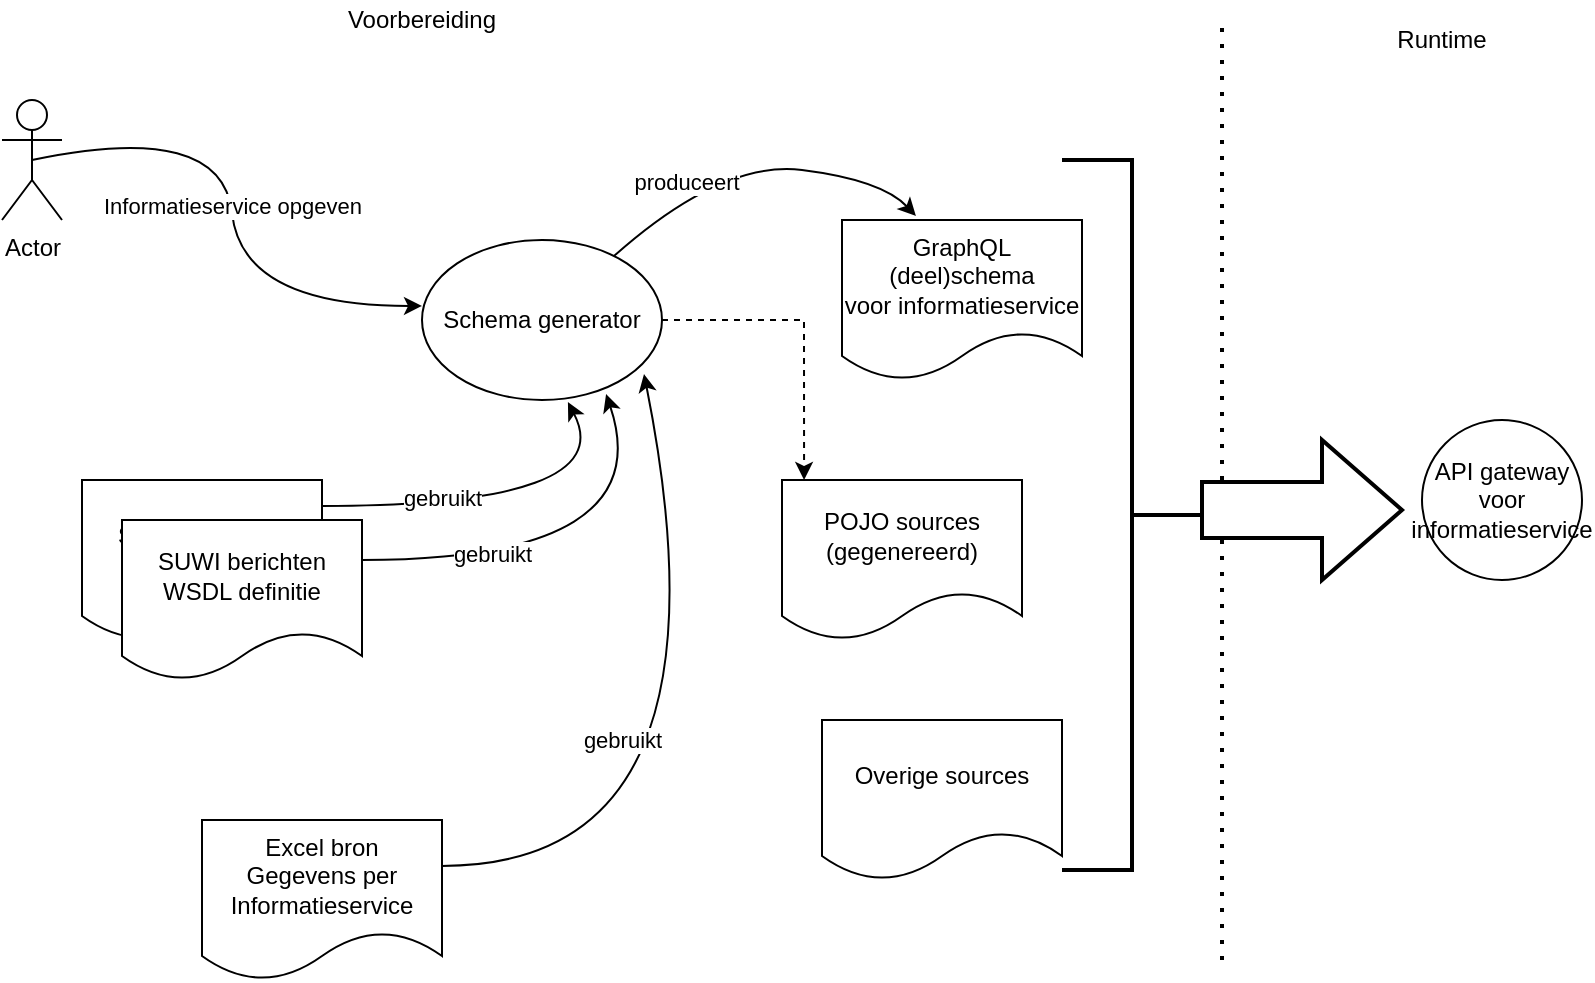 <mxfile version="13.10.2" type="device"><diagram name="Page-1" id="74e2e168-ea6b-b213-b513-2b3c1d86103e"><mxGraphModel dx="1024" dy="747" grid="1" gridSize="10" guides="1" tooltips="1" connect="1" arrows="1" fold="1" page="1" pageScale="1" pageWidth="1100" pageHeight="850" background="#ffffff" math="0" shadow="0"><root><mxCell id="0"/><mxCell id="1" parent="0"/><mxCell id="a-xq5kP4ht4gw4Zgwmf7-1" value="SUWI berichten" style="shape=document;whiteSpace=wrap;html=1;boundedLbl=1;" vertex="1" parent="1"><mxGeometry x="150" y="250" width="120" height="80" as="geometry"/></mxCell><mxCell id="a-xq5kP4ht4gw4Zgwmf7-2" value="SUWI berichten WSDL definitie" style="shape=document;whiteSpace=wrap;html=1;boundedLbl=1;" vertex="1" parent="1"><mxGeometry x="170" y="270" width="120" height="80" as="geometry"/></mxCell><mxCell id="a-xq5kP4ht4gw4Zgwmf7-3" value="Actor" style="shape=umlActor;verticalLabelPosition=bottom;verticalAlign=top;html=1;outlineConnect=0;" vertex="1" parent="1"><mxGeometry x="110" y="60" width="30" height="60" as="geometry"/></mxCell><mxCell id="a-xq5kP4ht4gw4Zgwmf7-48" style="edgeStyle=orthogonalEdgeStyle;rounded=0;orthogonalLoop=1;jettySize=auto;html=1;exitX=1;exitY=0.5;exitDx=0;exitDy=0;entryX=0.092;entryY=0;entryDx=0;entryDy=0;entryPerimeter=0;dashed=1;" edge="1" parent="1" source="a-xq5kP4ht4gw4Zgwmf7-4" target="a-xq5kP4ht4gw4Zgwmf7-6"><mxGeometry relative="1" as="geometry"/></mxCell><mxCell id="a-xq5kP4ht4gw4Zgwmf7-4" value="Schema generator" style="ellipse;whiteSpace=wrap;html=1;" vertex="1" parent="1"><mxGeometry x="320" y="130" width="120" height="80" as="geometry"/></mxCell><mxCell id="a-xq5kP4ht4gw4Zgwmf7-5" value="API gateway voor informatieservice" style="ellipse;whiteSpace=wrap;html=1;aspect=fixed;" vertex="1" parent="1"><mxGeometry x="820" y="220" width="80" height="80" as="geometry"/></mxCell><mxCell id="a-xq5kP4ht4gw4Zgwmf7-6" value="POJO sources (gegenereerd)" style="shape=document;whiteSpace=wrap;html=1;boundedLbl=1;" vertex="1" parent="1"><mxGeometry x="500" y="250" width="120" height="80" as="geometry"/></mxCell><mxCell id="a-xq5kP4ht4gw4Zgwmf7-8" value="GraphQL (deel)schema&lt;br&gt;voor informatieservice" style="shape=document;whiteSpace=wrap;html=1;boundedLbl=1;" vertex="1" parent="1"><mxGeometry x="530" y="120" width="120" height="80" as="geometry"/></mxCell><mxCell id="a-xq5kP4ht4gw4Zgwmf7-13" value="" style="curved=1;endArrow=classic;html=1;exitX=1;exitY=0.25;exitDx=0;exitDy=0;entryX=0.767;entryY=0.963;entryDx=0;entryDy=0;entryPerimeter=0;" edge="1" parent="1" source="a-xq5kP4ht4gw4Zgwmf7-2" target="a-xq5kP4ht4gw4Zgwmf7-4"><mxGeometry width="50" height="50" relative="1" as="geometry"><mxPoint x="450" y="180" as="sourcePoint"/><mxPoint x="500" y="130" as="targetPoint"/><Array as="points"><mxPoint x="440" y="290"/></Array></mxGeometry></mxCell><mxCell id="a-xq5kP4ht4gw4Zgwmf7-33" value="gebruikt" style="edgeLabel;html=1;align=center;verticalAlign=middle;resizable=0;points=[];" vertex="1" connectable="0" parent="a-xq5kP4ht4gw4Zgwmf7-13"><mxGeometry x="-0.453" y="3" relative="1" as="geometry"><mxPoint as="offset"/></mxGeometry></mxCell><mxCell id="a-xq5kP4ht4gw4Zgwmf7-16" value="Informatieservice opgeven" style="curved=1;endArrow=classic;html=1;exitX=0.5;exitY=0.5;exitDx=0;exitDy=0;exitPerimeter=0;" edge="1" parent="1" source="a-xq5kP4ht4gw4Zgwmf7-3"><mxGeometry width="50" height="50" relative="1" as="geometry"><mxPoint x="170" y="162.96" as="sourcePoint"/><mxPoint x="320" y="163" as="targetPoint"/><Array as="points"><mxPoint x="220" y="70"/><mxPoint x="230" y="163"/><mxPoint x="320" y="162.96"/></Array></mxGeometry></mxCell><mxCell id="a-xq5kP4ht4gw4Zgwmf7-19" value="" style="curved=1;endArrow=classic;html=1;exitX=1;exitY=0.25;exitDx=0;exitDy=0;entryX=0.608;entryY=1.013;entryDx=0;entryDy=0;entryPerimeter=0;" edge="1" parent="1" target="a-xq5kP4ht4gw4Zgwmf7-4"><mxGeometry width="50" height="50" relative="1" as="geometry"><mxPoint x="270" y="262.96" as="sourcePoint"/><mxPoint x="392.04" y="180.0" as="targetPoint"/><Array as="points"><mxPoint x="420" y="262.96"/></Array></mxGeometry></mxCell><mxCell id="a-xq5kP4ht4gw4Zgwmf7-32" value="gebruikt" style="edgeLabel;html=1;align=center;verticalAlign=middle;resizable=0;points=[];" vertex="1" connectable="0" parent="a-xq5kP4ht4gw4Zgwmf7-19"><mxGeometry x="-0.425" y="4" relative="1" as="geometry"><mxPoint as="offset"/></mxGeometry></mxCell><mxCell id="a-xq5kP4ht4gw4Zgwmf7-20" value="Excel bron&lt;br&gt;Gegevens per Informatieservice" style="shape=document;whiteSpace=wrap;html=1;boundedLbl=1;" vertex="1" parent="1"><mxGeometry x="210" y="420" width="120" height="80" as="geometry"/></mxCell><mxCell id="a-xq5kP4ht4gw4Zgwmf7-34" value="" style="curved=1;endArrow=classic;html=1;exitX=1;exitY=0.25;exitDx=0;exitDy=0;entryX=0.925;entryY=0.838;entryDx=0;entryDy=0;entryPerimeter=0;" edge="1" parent="1" target="a-xq5kP4ht4gw4Zgwmf7-4"><mxGeometry width="50" height="50" relative="1" as="geometry"><mxPoint x="330" y="442.96" as="sourcePoint"/><mxPoint x="452.04" y="360" as="targetPoint"/><Array as="points"><mxPoint x="480" y="442.96"/></Array></mxGeometry></mxCell><mxCell id="a-xq5kP4ht4gw4Zgwmf7-35" value="gebruikt" style="edgeLabel;html=1;align=center;verticalAlign=middle;resizable=0;points=[];" vertex="1" connectable="0" parent="a-xq5kP4ht4gw4Zgwmf7-34"><mxGeometry x="-0.453" y="3" relative="1" as="geometry"><mxPoint x="-20" y="-59.96" as="offset"/></mxGeometry></mxCell><mxCell id="a-xq5kP4ht4gw4Zgwmf7-36" value="" style="curved=1;endArrow=classic;html=1;entryX=0.308;entryY=-0.025;entryDx=0;entryDy=0;entryPerimeter=0;" edge="1" parent="1" source="a-xq5kP4ht4gw4Zgwmf7-4" target="a-xq5kP4ht4gw4Zgwmf7-8"><mxGeometry width="50" height="50" relative="1" as="geometry"><mxPoint x="400" y="100.0" as="sourcePoint"/><mxPoint x="522.96" y="48.08" as="targetPoint"/><Array as="points"><mxPoint x="470" y="90"/><mxPoint x="550" y="100.0"/></Array></mxGeometry></mxCell><mxCell id="a-xq5kP4ht4gw4Zgwmf7-37" value="produceert" style="edgeLabel;html=1;align=center;verticalAlign=middle;resizable=0;points=[];" vertex="1" connectable="0" parent="a-xq5kP4ht4gw4Zgwmf7-36"><mxGeometry x="-0.425" y="4" relative="1" as="geometry"><mxPoint as="offset"/></mxGeometry></mxCell><mxCell id="a-xq5kP4ht4gw4Zgwmf7-42" value="" style="endArrow=none;dashed=1;html=1;dashPattern=1 3;strokeWidth=2;" edge="1" parent="1"><mxGeometry width="50" height="50" relative="1" as="geometry"><mxPoint x="720" y="490" as="sourcePoint"/><mxPoint x="720" y="20" as="targetPoint"/></mxGeometry></mxCell><mxCell id="a-xq5kP4ht4gw4Zgwmf7-43" value="Voorbereiding" style="text;html=1;strokeColor=none;fillColor=none;align=center;verticalAlign=middle;whiteSpace=wrap;rounded=0;" vertex="1" parent="1"><mxGeometry x="300" y="10" width="40" height="20" as="geometry"/></mxCell><mxCell id="a-xq5kP4ht4gw4Zgwmf7-44" value="Runtime" style="text;html=1;strokeColor=none;fillColor=none;align=center;verticalAlign=middle;whiteSpace=wrap;rounded=0;" vertex="1" parent="1"><mxGeometry x="810" y="20" width="40" height="20" as="geometry"/></mxCell><mxCell id="a-xq5kP4ht4gw4Zgwmf7-49" value="Overige sources" style="shape=document;whiteSpace=wrap;html=1;boundedLbl=1;" vertex="1" parent="1"><mxGeometry x="520" y="370" width="120" height="80" as="geometry"/></mxCell><mxCell id="a-xq5kP4ht4gw4Zgwmf7-50" value="" style="verticalLabelPosition=bottom;verticalAlign=top;html=1;strokeWidth=2;shape=mxgraph.arrows2.arrow;dy=0.6;dx=40;notch=0;" vertex="1" parent="1"><mxGeometry x="710" y="230" width="100" height="70" as="geometry"/></mxCell><mxCell id="a-xq5kP4ht4gw4Zgwmf7-51" value="" style="strokeWidth=2;html=1;shape=mxgraph.flowchart.annotation_2;align=left;labelPosition=right;pointerEvents=1;rotation=-180;" vertex="1" parent="1"><mxGeometry x="640" y="90" width="70" height="355" as="geometry"/></mxCell></root></mxGraphModel></diagram></mxfile>